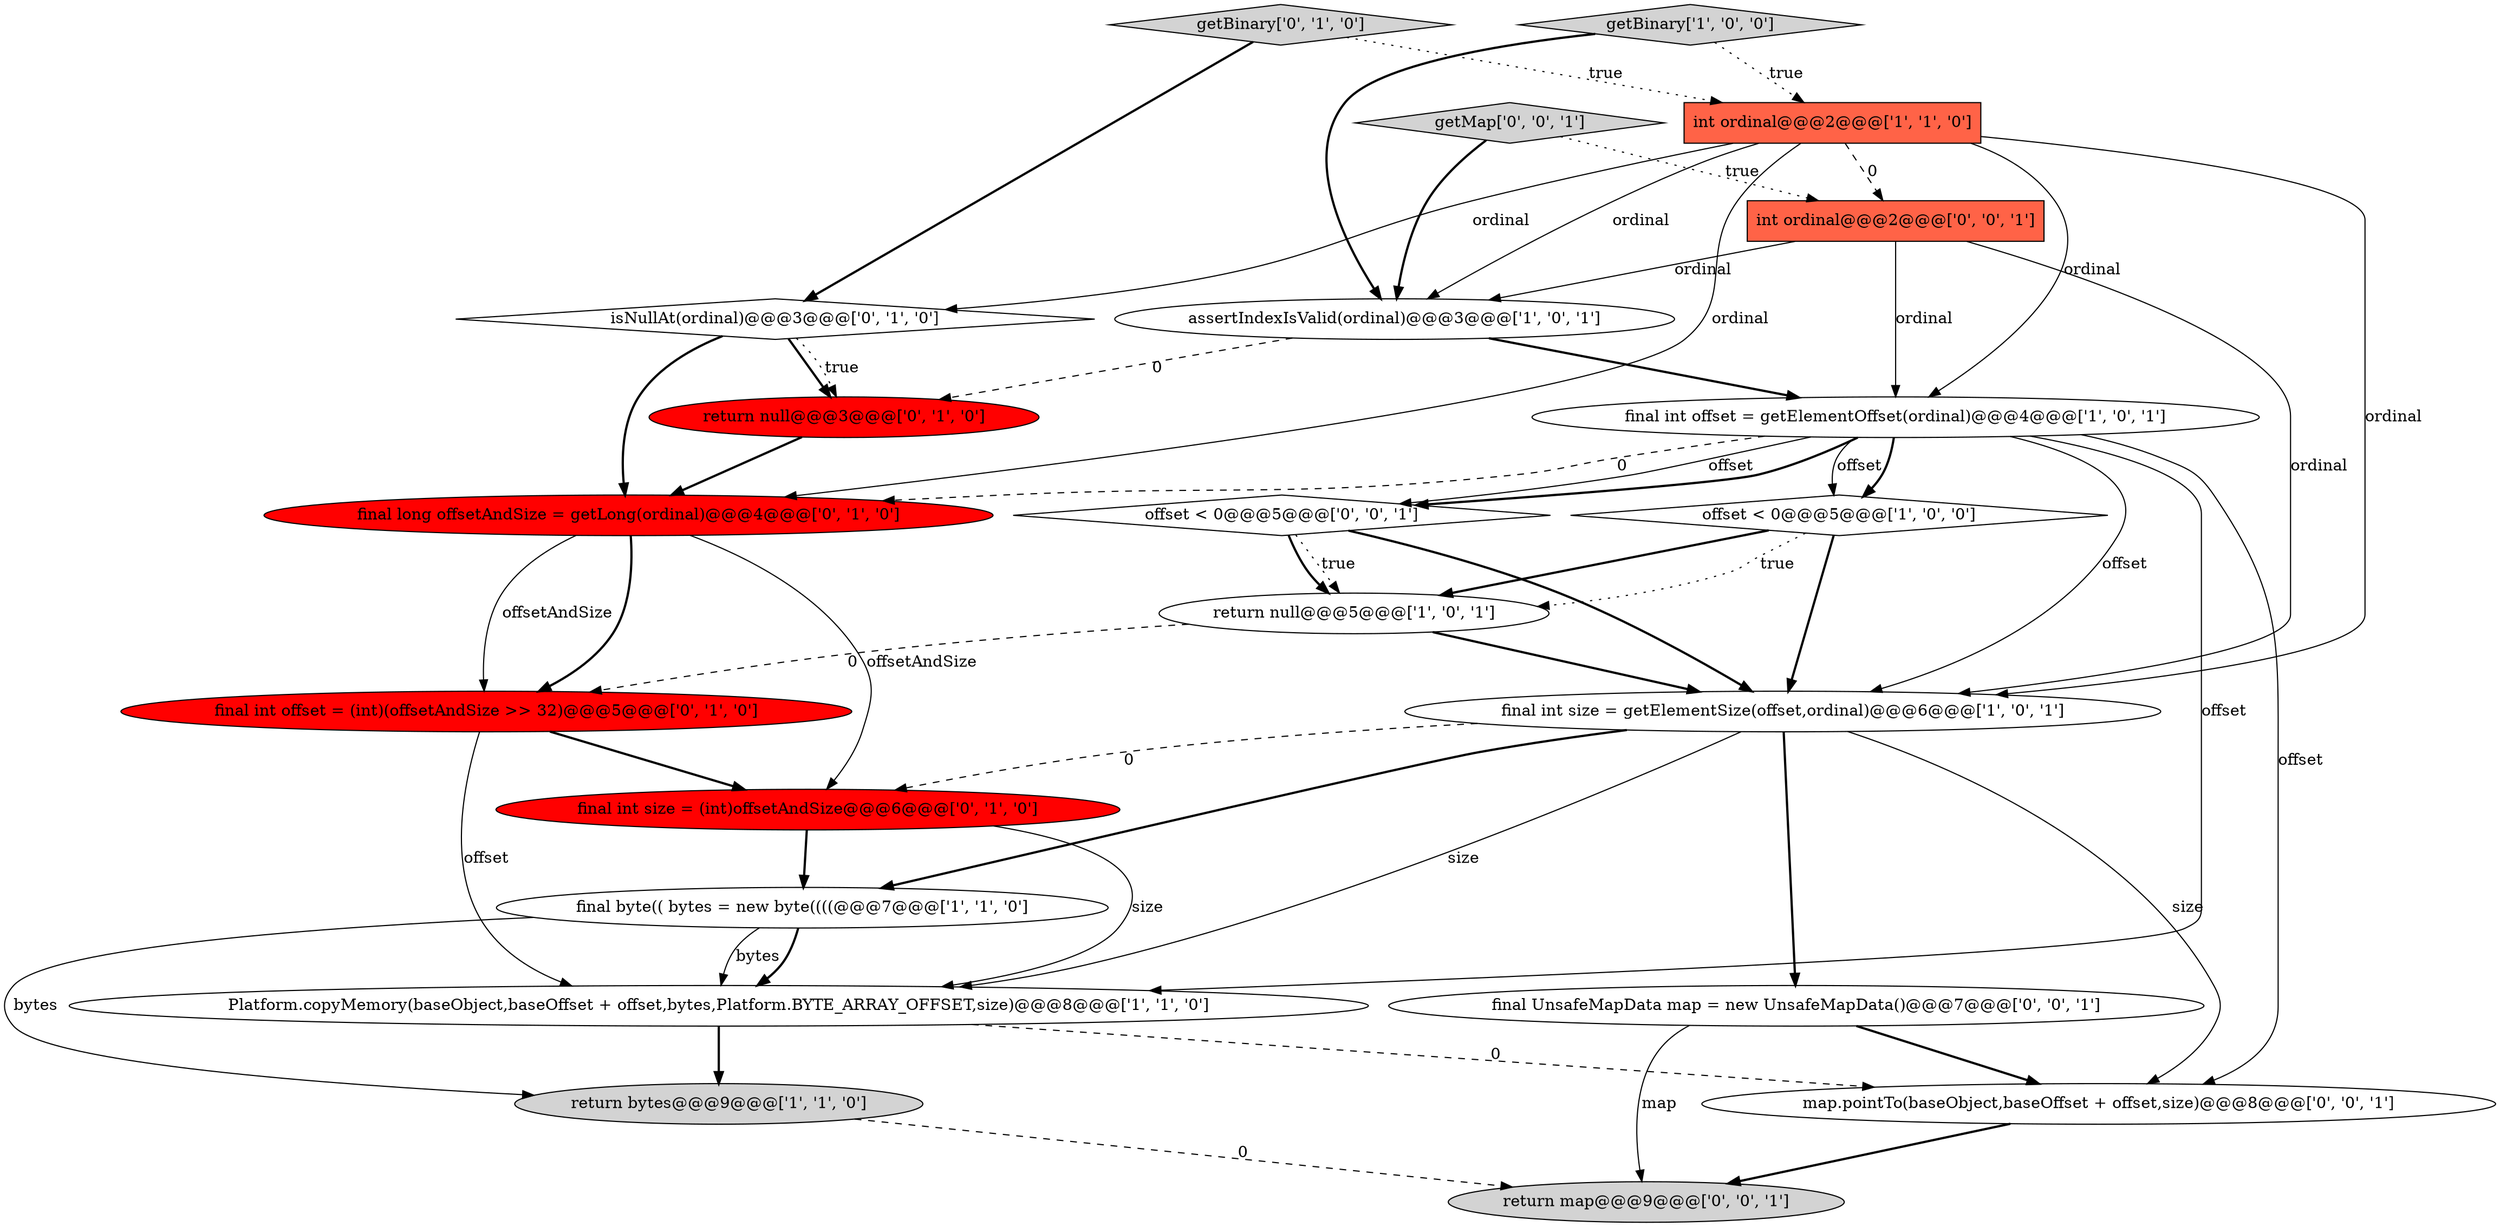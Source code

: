 digraph {
12 [style = filled, label = "getBinary['0', '1', '0']", fillcolor = lightgray, shape = diamond image = "AAA0AAABBB2BBB"];
1 [style = filled, label = "assertIndexIsValid(ordinal)@@@3@@@['1', '0', '1']", fillcolor = white, shape = ellipse image = "AAA0AAABBB1BBB"];
11 [style = filled, label = "final int offset = (int)(offsetAndSize >> 32)@@@5@@@['0', '1', '0']", fillcolor = red, shape = ellipse image = "AAA1AAABBB2BBB"];
20 [style = filled, label = "return map@@@9@@@['0', '0', '1']", fillcolor = lightgray, shape = ellipse image = "AAA0AAABBB3BBB"];
2 [style = filled, label = "return bytes@@@9@@@['1', '1', '0']", fillcolor = lightgray, shape = ellipse image = "AAA0AAABBB1BBB"];
18 [style = filled, label = "offset < 0@@@5@@@['0', '0', '1']", fillcolor = white, shape = diamond image = "AAA0AAABBB3BBB"];
21 [style = filled, label = "final UnsafeMapData map = new UnsafeMapData()@@@7@@@['0', '0', '1']", fillcolor = white, shape = ellipse image = "AAA0AAABBB3BBB"];
4 [style = filled, label = "final int size = getElementSize(offset,ordinal)@@@6@@@['1', '0', '1']", fillcolor = white, shape = ellipse image = "AAA0AAABBB1BBB"];
16 [style = filled, label = "map.pointTo(baseObject,baseOffset + offset,size)@@@8@@@['0', '0', '1']", fillcolor = white, shape = ellipse image = "AAA0AAABBB3BBB"];
7 [style = filled, label = "final int offset = getElementOffset(ordinal)@@@4@@@['1', '0', '1']", fillcolor = white, shape = ellipse image = "AAA0AAABBB1BBB"];
8 [style = filled, label = "Platform.copyMemory(baseObject,baseOffset + offset,bytes,Platform.BYTE_ARRAY_OFFSET,size)@@@8@@@['1', '1', '0']", fillcolor = white, shape = ellipse image = "AAA0AAABBB1BBB"];
10 [style = filled, label = "isNullAt(ordinal)@@@3@@@['0', '1', '0']", fillcolor = white, shape = diamond image = "AAA0AAABBB2BBB"];
9 [style = filled, label = "return null@@@5@@@['1', '0', '1']", fillcolor = white, shape = ellipse image = "AAA0AAABBB1BBB"];
15 [style = filled, label = "final int size = (int)offsetAndSize@@@6@@@['0', '1', '0']", fillcolor = red, shape = ellipse image = "AAA1AAABBB2BBB"];
13 [style = filled, label = "return null@@@3@@@['0', '1', '0']", fillcolor = red, shape = ellipse image = "AAA1AAABBB2BBB"];
14 [style = filled, label = "final long offsetAndSize = getLong(ordinal)@@@4@@@['0', '1', '0']", fillcolor = red, shape = ellipse image = "AAA1AAABBB2BBB"];
17 [style = filled, label = "getMap['0', '0', '1']", fillcolor = lightgray, shape = diamond image = "AAA0AAABBB3BBB"];
19 [style = filled, label = "int ordinal@@@2@@@['0', '0', '1']", fillcolor = tomato, shape = box image = "AAA0AAABBB3BBB"];
0 [style = filled, label = "getBinary['1', '0', '0']", fillcolor = lightgray, shape = diamond image = "AAA0AAABBB1BBB"];
6 [style = filled, label = "offset < 0@@@5@@@['1', '0', '0']", fillcolor = white, shape = diamond image = "AAA0AAABBB1BBB"];
3 [style = filled, label = "final byte(( bytes = new byte((((@@@7@@@['1', '1', '0']", fillcolor = white, shape = ellipse image = "AAA0AAABBB1BBB"];
5 [style = filled, label = "int ordinal@@@2@@@['1', '1', '0']", fillcolor = tomato, shape = box image = "AAA0AAABBB1BBB"];
7->18 [style = solid, label="offset"];
4->3 [style = bold, label=""];
8->16 [style = dashed, label="0"];
5->10 [style = solid, label="ordinal"];
19->1 [style = solid, label="ordinal"];
5->1 [style = solid, label="ordinal"];
0->5 [style = dotted, label="true"];
2->20 [style = dashed, label="0"];
3->8 [style = solid, label="bytes"];
11->8 [style = solid, label="offset"];
17->1 [style = bold, label=""];
10->14 [style = bold, label=""];
7->6 [style = solid, label="offset"];
7->14 [style = dashed, label="0"];
9->4 [style = bold, label=""];
19->4 [style = solid, label="ordinal"];
4->21 [style = bold, label=""];
5->14 [style = solid, label="ordinal"];
14->15 [style = solid, label="offsetAndSize"];
4->16 [style = solid, label="size"];
5->4 [style = solid, label="ordinal"];
15->3 [style = bold, label=""];
7->4 [style = solid, label="offset"];
1->7 [style = bold, label=""];
5->7 [style = solid, label="ordinal"];
7->8 [style = solid, label="offset"];
11->15 [style = bold, label=""];
15->8 [style = solid, label="size"];
1->13 [style = dashed, label="0"];
6->4 [style = bold, label=""];
14->11 [style = solid, label="offsetAndSize"];
12->10 [style = bold, label=""];
18->4 [style = bold, label=""];
19->7 [style = solid, label="ordinal"];
8->2 [style = bold, label=""];
10->13 [style = bold, label=""];
6->9 [style = dotted, label="true"];
21->20 [style = solid, label="map"];
10->13 [style = dotted, label="true"];
0->1 [style = bold, label=""];
3->8 [style = bold, label=""];
12->5 [style = dotted, label="true"];
4->15 [style = dashed, label="0"];
18->9 [style = dotted, label="true"];
7->6 [style = bold, label=""];
17->19 [style = dotted, label="true"];
18->9 [style = bold, label=""];
7->18 [style = bold, label=""];
21->16 [style = bold, label=""];
9->11 [style = dashed, label="0"];
4->8 [style = solid, label="size"];
3->2 [style = solid, label="bytes"];
6->9 [style = bold, label=""];
16->20 [style = bold, label=""];
5->19 [style = dashed, label="0"];
14->11 [style = bold, label=""];
13->14 [style = bold, label=""];
7->16 [style = solid, label="offset"];
}

